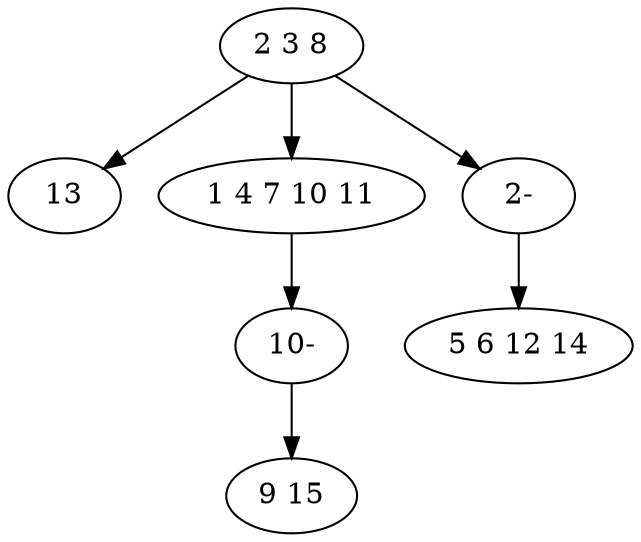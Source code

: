 digraph true_tree {
	"0" -> "1"
	"0" -> "2"
	"2" -> "6"
	"0" -> "5"
	"5" -> "4"
	"6" -> "3"
	"0" [label="2 3 8"];
	"1" [label="13"];
	"2" [label="1 4 7 10 11"];
	"3" [label="9 15"];
	"4" [label="5 6 12 14"];
	"5" [label="2-"];
	"6" [label="10-"];
}
